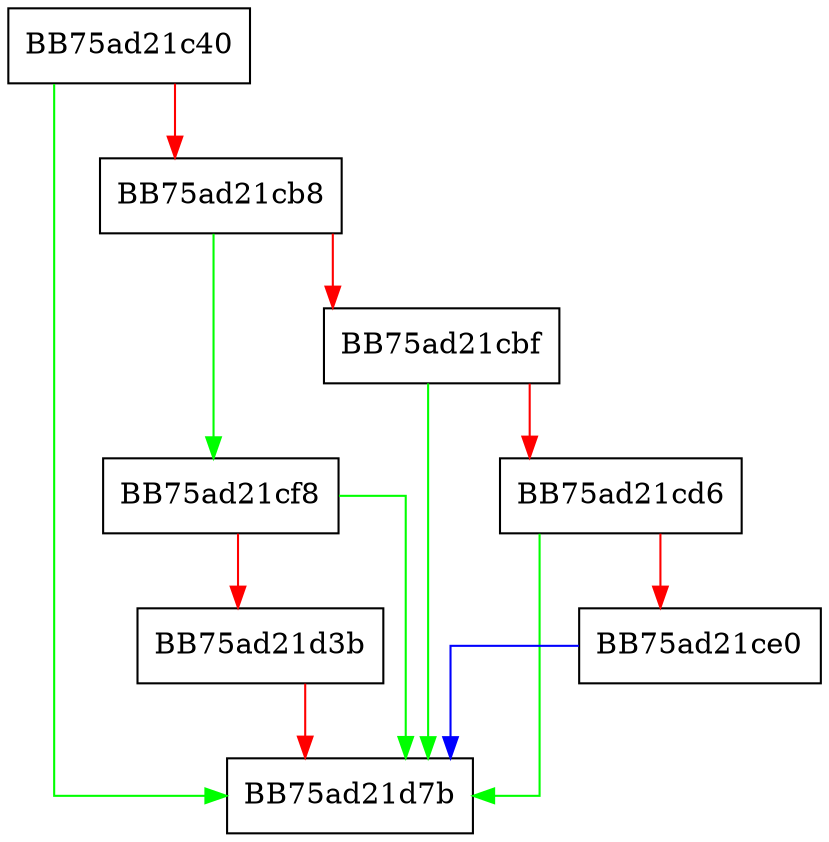digraph CreateDissasmFilter1 {
  node [shape="box"];
  graph [splines=ortho];
  BB75ad21c40 -> BB75ad21d7b [color="green"];
  BB75ad21c40 -> BB75ad21cb8 [color="red"];
  BB75ad21cb8 -> BB75ad21cf8 [color="green"];
  BB75ad21cb8 -> BB75ad21cbf [color="red"];
  BB75ad21cbf -> BB75ad21d7b [color="green"];
  BB75ad21cbf -> BB75ad21cd6 [color="red"];
  BB75ad21cd6 -> BB75ad21d7b [color="green"];
  BB75ad21cd6 -> BB75ad21ce0 [color="red"];
  BB75ad21ce0 -> BB75ad21d7b [color="blue"];
  BB75ad21cf8 -> BB75ad21d7b [color="green"];
  BB75ad21cf8 -> BB75ad21d3b [color="red"];
  BB75ad21d3b -> BB75ad21d7b [color="red"];
}